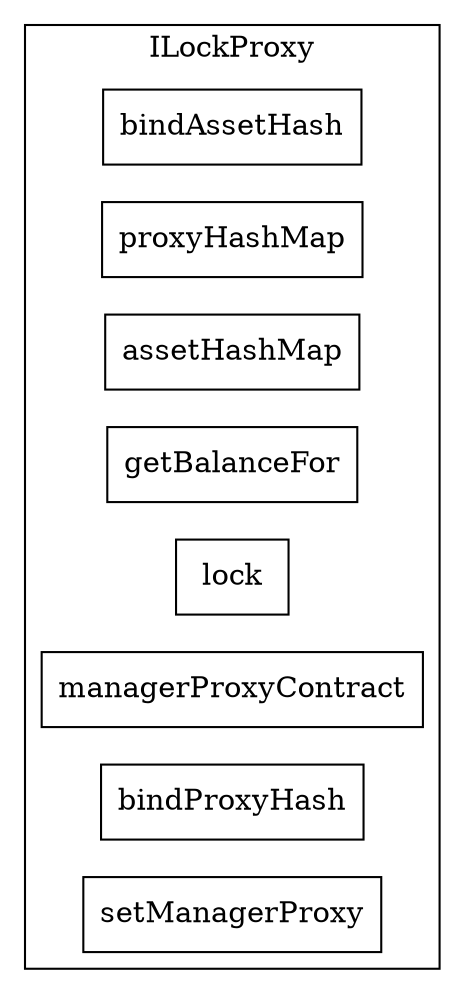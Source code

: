 strict digraph {
rankdir="LR"
node [shape=box]
subgraph cluster_526_ILockProxy {
label = "ILockProxy"
"526_bindAssetHash" [label="bindAssetHash"]
"526_proxyHashMap" [label="proxyHashMap"]
"526_assetHashMap" [label="assetHashMap"]
"526_getBalanceFor" [label="getBalanceFor"]
"526_lock" [label="lock"]
"526_managerProxyContract" [label="managerProxyContract"]
"526_bindProxyHash" [label="bindProxyHash"]
"526_setManagerProxy" [label="setManagerProxy"]
}subgraph cluster_solidity {
label = "[Solidity]"
}
}